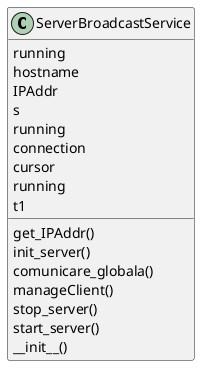 @startuml Server_Concurent_UML
class ServerBroadcastService {
    get_IPAddr()
    init_server()
    comunicare_globala()
    manageClient()
    stop_server()
    start_server()
        running
    hostname
    IPAddr
    s
    running
    connection
    cursor
    running
    t1
    __init__()
}
@enduml